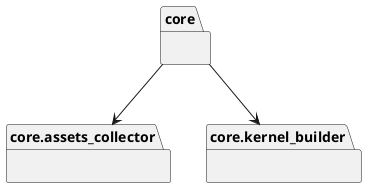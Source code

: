 @startuml packages
set namespaceSeparator none
package "core" as core {
}
package "core.assets_collector" as core.assets_collector {
}
package "core.kernel_builder" as core.kernel_builder {
}
core --> core.assets_collector
core --> core.kernel_builder
@enduml
